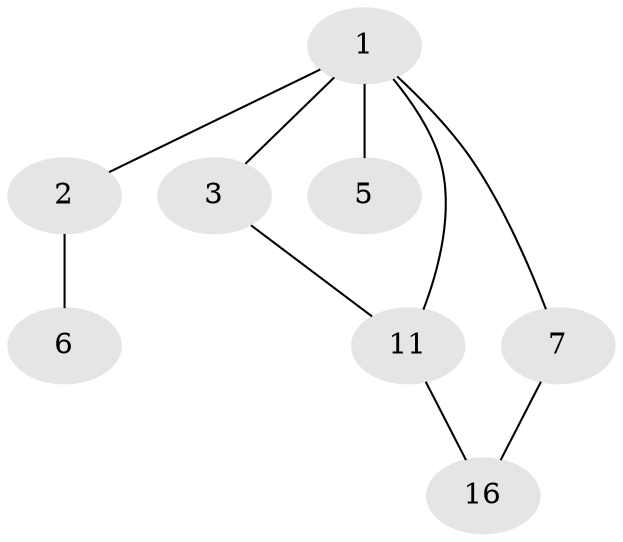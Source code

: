 // Generated by graph-tools (version 1.1) at 2025/46/02/15/25 05:46:28]
// undirected, 8 vertices, 9 edges
graph export_dot {
graph [start="1"]
  node [color=gray90,style=filled];
  1 [super="+9+10+14+17"];
  2 [super="+4+12"];
  3 [super="+15"];
  5 [super="+4+13+15"];
  6 [super="+8+19"];
  7 [super="+18+20"];
  11;
  16 [super="+17"];
  1 -- 2;
  1 -- 3;
  1 -- 7;
  1 -- 11;
  1 -- 5;
  2 -- 6;
  3 -- 11;
  7 -- 16;
  11 -- 16;
}
